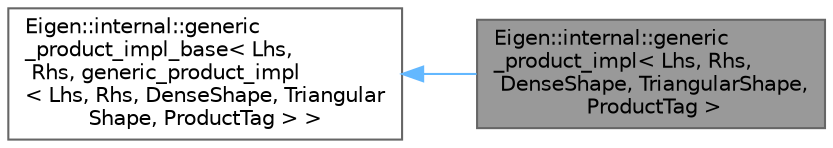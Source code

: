 digraph "Eigen::internal::generic_product_impl&lt; Lhs, Rhs, DenseShape, TriangularShape, ProductTag &gt;"
{
 // LATEX_PDF_SIZE
  bgcolor="transparent";
  edge [fontname=Helvetica,fontsize=10,labelfontname=Helvetica,labelfontsize=10];
  node [fontname=Helvetica,fontsize=10,shape=box,height=0.2,width=0.4];
  rankdir="LR";
  Node1 [id="Node000001",label="Eigen::internal::generic\l_product_impl\< Lhs, Rhs,\l DenseShape, TriangularShape,\l ProductTag \>",height=0.2,width=0.4,color="gray40", fillcolor="grey60", style="filled", fontcolor="black",tooltip=" "];
  Node2 -> Node1 [id="edge1_Node000001_Node000002",dir="back",color="steelblue1",style="solid",tooltip=" "];
  Node2 [id="Node000002",label="Eigen::internal::generic\l_product_impl_base\< Lhs,\l Rhs, generic_product_impl\l\< Lhs, Rhs, DenseShape, Triangular\lShape, ProductTag \> \>",height=0.2,width=0.4,color="gray40", fillcolor="white", style="filled",URL="$struct_eigen_1_1internal_1_1generic__product__impl__base.html",tooltip=" "];
}
